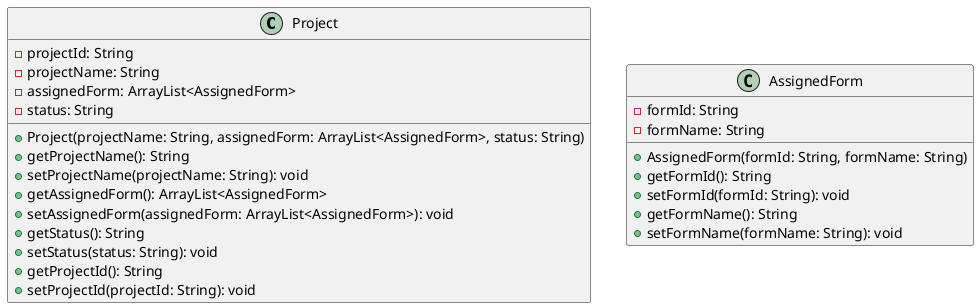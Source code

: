 @startuml
class Project {
    - projectId: String
    - projectName: String
    - assignedForm: ArrayList<AssignedForm>
    - status: String
    + Project(projectName: String, assignedForm: ArrayList<AssignedForm>, status: String)
    + getProjectName(): String
    + setProjectName(projectName: String): void
    + getAssignedForm(): ArrayList<AssignedForm>
    + setAssignedForm(assignedForm: ArrayList<AssignedForm>): void
    + getStatus(): String
    + setStatus(status: String): void
    + getProjectId(): String
    + setProjectId(projectId: String): void
}

class AssignedForm {
    - formId: String
    - formName: String
    + AssignedForm(formId: String, formName: String)
    + getFormId(): String
    + setFormId(formId: String): void
    + getFormName(): String
    + setFormName(formName: String): void
}

@enduml
